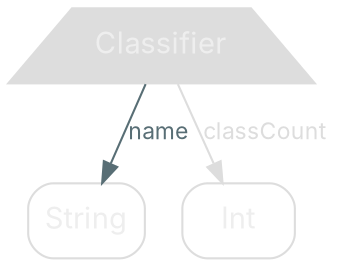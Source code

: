 digraph {
    bgcolor=transparent

    // Default theme
    node[shape="rectangle" style="rounded,filled" color="#586E75" fillcolor="#ffffff" fontcolor="#586E75" fontname="Inter,Arial"]
    edge[color="#586E75" fontcolor="#586E75" fontname="Inter,Arial" fontsize=11]

    // product types
    classifier[shape=trapezium style=filled fillcolor="#dddddd" color="#dddddd" fontcolor="#eeeeee"]

    classifier[label=Classifier color="#dddddd" fontcolor="#eeeeee"]
    classifier_name[label=String shape=box color="#dddddd" fontcolor="#eeeeee"]
    classifier_classCount[label=Int shape=box color="#dddddd" fontcolor="#eeeeee"]

    classifier -> classifier_name[label=name]
    classifier -> classifier_classCount[label=classCount color="#dddddd" fontcolor="#dddddd"]
}
